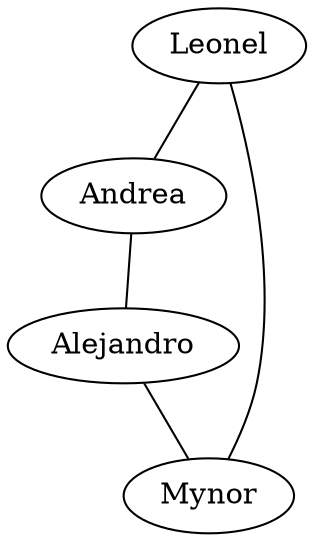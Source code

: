 graph G{
Leonel
Andrea
Alejandro
Mynor
"Leonel"--"Andrea"
"Andrea"--"Alejandro"
"Alejandro"--"Mynor"
"Mynor"--"Leonel"
}